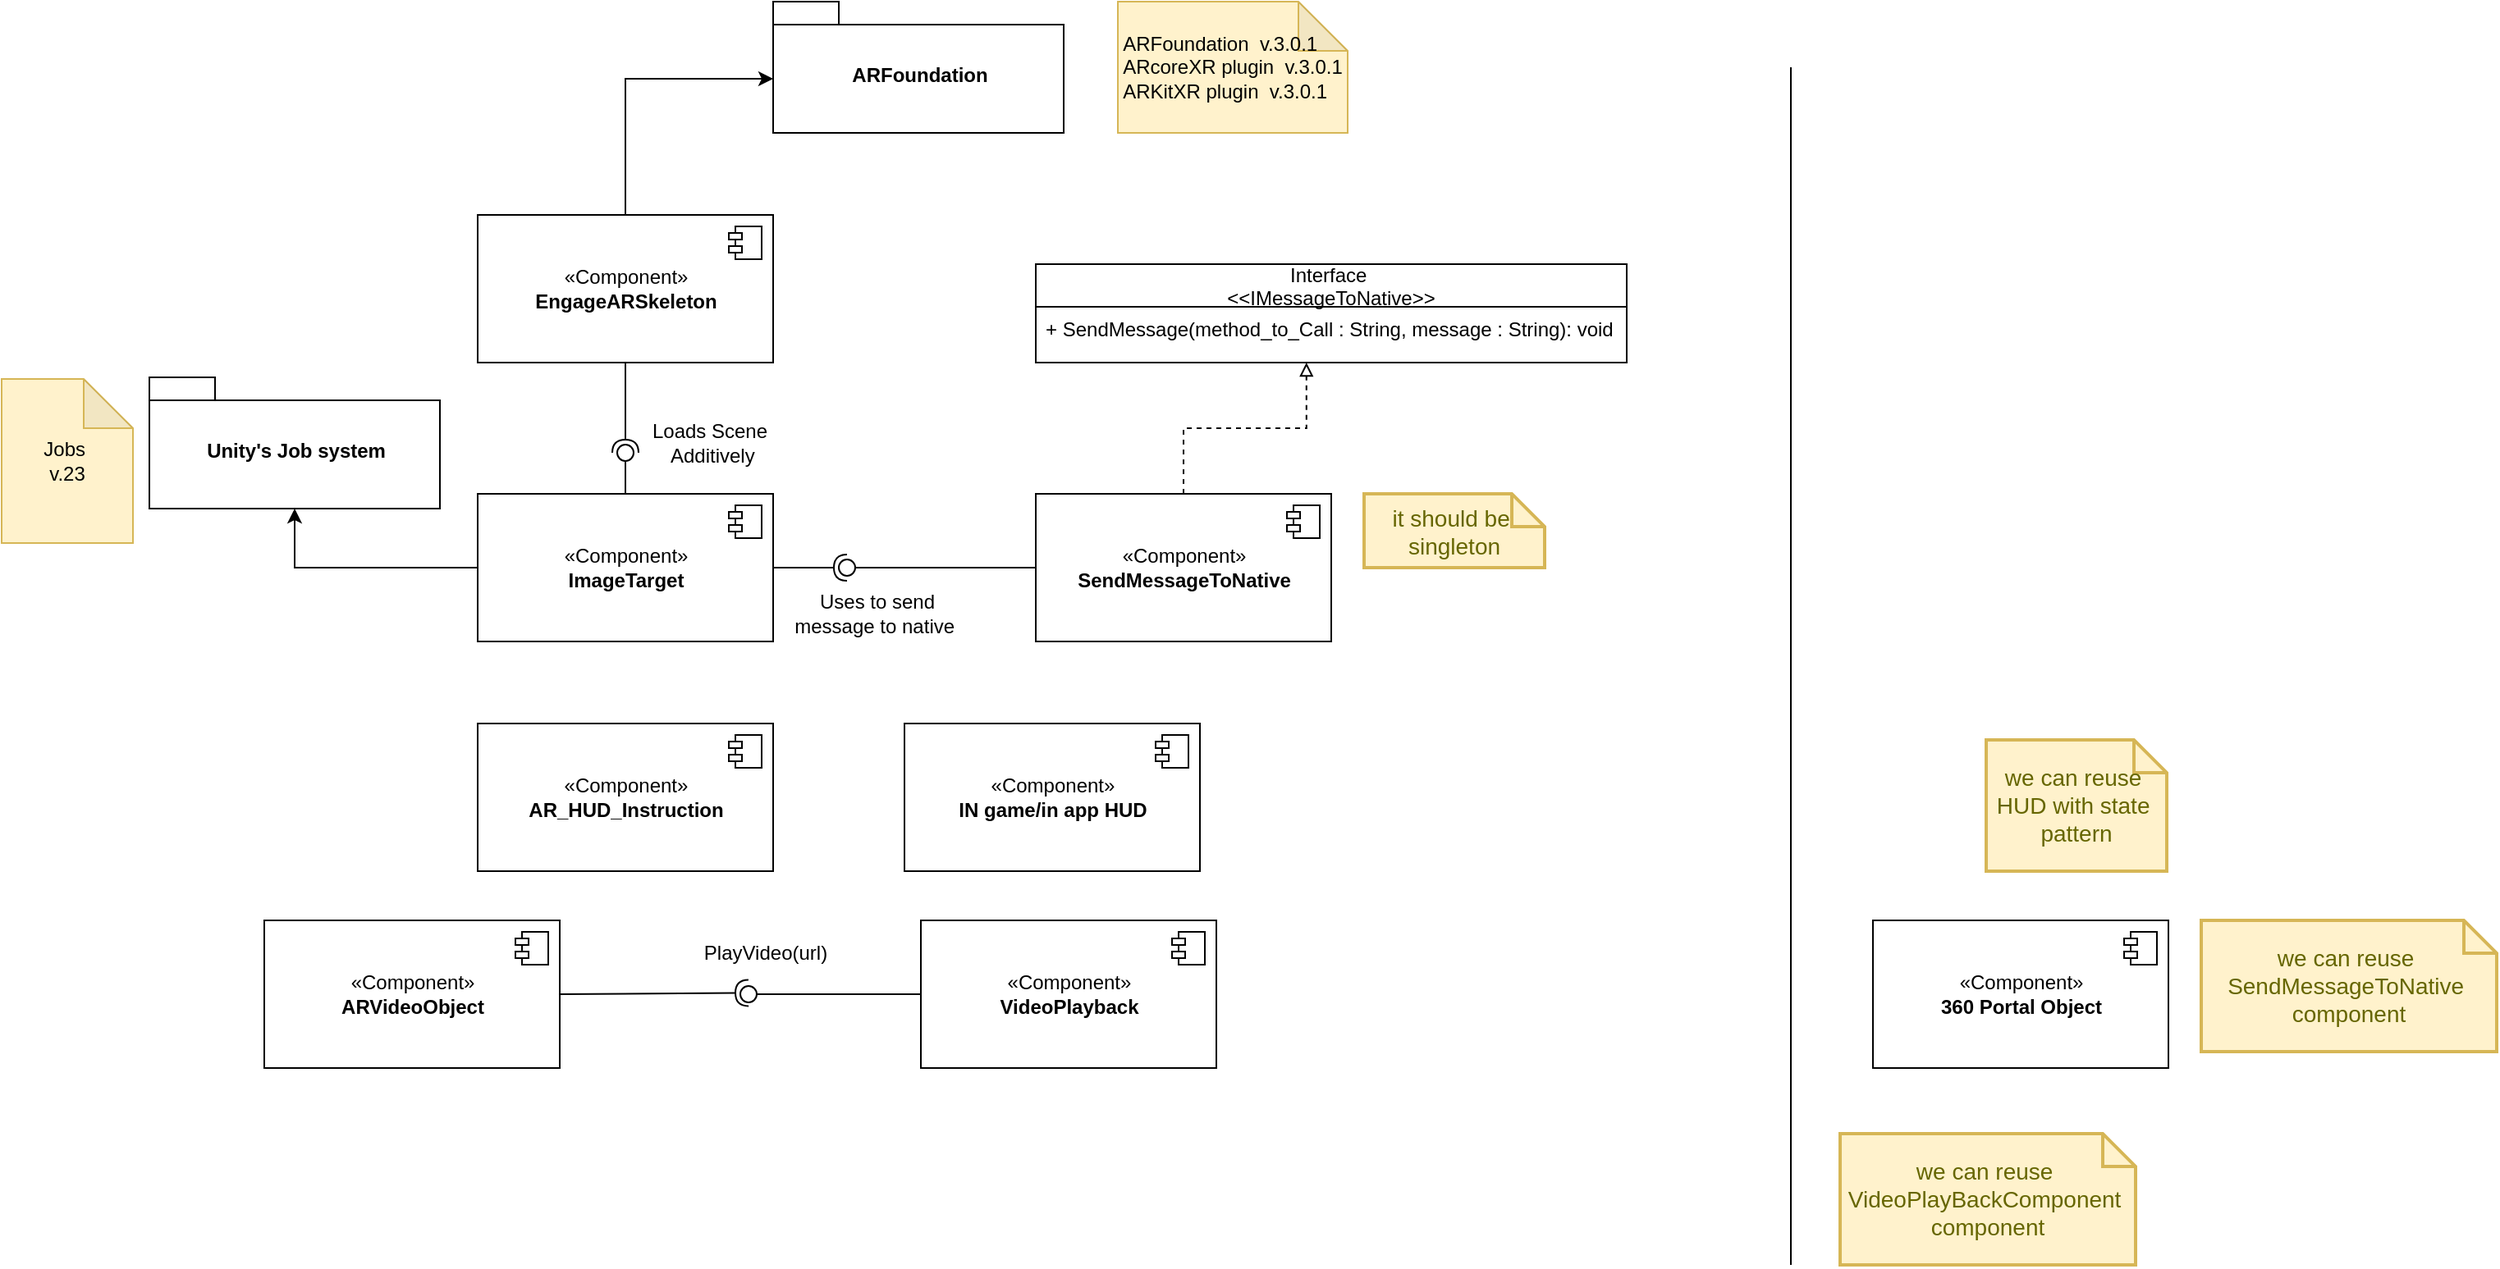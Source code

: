 <mxfile version="13.0.3" type="device"><diagram id="9nHCm0mjv0Kebl3GPDBE" name="Page-1"><mxGraphModel dx="2546" dy="600" grid="1" gridSize="10" guides="1" tooltips="1" connect="1" arrows="1" fold="1" page="1" pageScale="1" pageWidth="1600" pageHeight="900" math="0" shadow="0"><root><mxCell id="0"/><mxCell id="1" parent="0"/><mxCell id="l63UbmUZZWnvjIrW-Kne-6" style="edgeStyle=orthogonalEdgeStyle;rounded=0;orthogonalLoop=1;jettySize=auto;html=1;entryX=0;entryY=0;entryDx=0;entryDy=47;entryPerimeter=0;" parent="1" source="G2LVYJii5FA3YbMhxIvO-3" target="l63UbmUZZWnvjIrW-Kne-3" edge="1"><mxGeometry relative="1" as="geometry"/></mxCell><mxCell id="G2LVYJii5FA3YbMhxIvO-3" value="«Component»&lt;br&gt;&lt;b&gt;EngageARSkeleton&lt;/b&gt;" style="html=1;dropTarget=0;" parent="1" vertex="1"><mxGeometry x="140" y="150" width="180" height="90" as="geometry"/></mxCell><mxCell id="G2LVYJii5FA3YbMhxIvO-4" value="" style="shape=component;jettyWidth=8;jettyHeight=4;" parent="G2LVYJii5FA3YbMhxIvO-3" vertex="1"><mxGeometry x="1" width="20" height="20" relative="1" as="geometry"><mxPoint x="-27" y="7" as="offset"/></mxGeometry></mxCell><mxCell id="l63UbmUZZWnvjIrW-Kne-5" style="edgeStyle=orthogonalEdgeStyle;rounded=0;orthogonalLoop=1;jettySize=auto;html=1;entryX=0.5;entryY=1;entryDx=0;entryDy=0;entryPerimeter=0;" parent="1" source="G2LVYJii5FA3YbMhxIvO-9" target="l63UbmUZZWnvjIrW-Kne-4" edge="1"><mxGeometry relative="1" as="geometry"/></mxCell><mxCell id="G2LVYJii5FA3YbMhxIvO-9" value="«Component»&lt;br&gt;&lt;b&gt;ImageTarget&lt;/b&gt;" style="html=1;dropTarget=0;" parent="1" vertex="1"><mxGeometry x="140" y="320" width="180" height="90" as="geometry"/></mxCell><mxCell id="G2LVYJii5FA3YbMhxIvO-10" value="" style="shape=component;jettyWidth=8;jettyHeight=4;" parent="G2LVYJii5FA3YbMhxIvO-9" vertex="1"><mxGeometry x="1" width="20" height="20" relative="1" as="geometry"><mxPoint x="-27" y="7" as="offset"/></mxGeometry></mxCell><mxCell id="G2LVYJii5FA3YbMhxIvO-14" value="" style="rounded=0;orthogonalLoop=1;jettySize=auto;html=1;endArrow=none;endFill=0;exitX=0.5;exitY=0;exitDx=0;exitDy=0;" parent="1" source="G2LVYJii5FA3YbMhxIvO-9" target="G2LVYJii5FA3YbMhxIvO-16" edge="1"><mxGeometry relative="1" as="geometry"><mxPoint x="230" y="295" as="sourcePoint"/></mxGeometry></mxCell><mxCell id="G2LVYJii5FA3YbMhxIvO-15" value="" style="rounded=0;orthogonalLoop=1;jettySize=auto;html=1;endArrow=halfCircle;endFill=0;entryX=0.5;entryY=0.5;entryDx=0;entryDy=0;endSize=6;strokeWidth=1;exitX=0.5;exitY=1;exitDx=0;exitDy=0;" parent="1" target="G2LVYJii5FA3YbMhxIvO-16" edge="1"><mxGeometry relative="1" as="geometry"><mxPoint x="230" y="240" as="sourcePoint"/></mxGeometry></mxCell><mxCell id="G2LVYJii5FA3YbMhxIvO-16" value="" style="ellipse;whiteSpace=wrap;html=1;fontFamily=Helvetica;fontSize=12;fontColor=#000000;align=center;strokeColor=#000000;fillColor=#ffffff;points=[];aspect=fixed;resizable=0;" parent="1" vertex="1"><mxGeometry x="225" y="290" width="10" height="10" as="geometry"/></mxCell><mxCell id="G2LVYJii5FA3YbMhxIvO-17" value="Loads Scene&lt;br&gt;&amp;nbsp;Additively" style="text;html=1;align=center;verticalAlign=middle;resizable=0;points=[];autosize=1;" parent="1" vertex="1"><mxGeometry x="236" y="274" width="90" height="30" as="geometry"/></mxCell><mxCell id="G2LVYJii5FA3YbMhxIvO-30" style="edgeStyle=orthogonalEdgeStyle;rounded=0;orthogonalLoop=1;jettySize=auto;html=1;entryX=0.458;entryY=1;entryDx=0;entryDy=0;entryPerimeter=0;endArrow=block;endFill=0;dashed=1;" parent="1" source="G2LVYJii5FA3YbMhxIvO-18" target="G2LVYJii5FA3YbMhxIvO-27" edge="1"><mxGeometry relative="1" as="geometry"/></mxCell><mxCell id="G2LVYJii5FA3YbMhxIvO-18" value="«Component»&lt;br&gt;&lt;b&gt;SendMessageToNative&lt;/b&gt;" style="html=1;dropTarget=0;" parent="1" vertex="1"><mxGeometry x="480" y="320" width="180" height="90" as="geometry"/></mxCell><mxCell id="G2LVYJii5FA3YbMhxIvO-19" value="" style="shape=component;jettyWidth=8;jettyHeight=4;" parent="G2LVYJii5FA3YbMhxIvO-18" vertex="1"><mxGeometry x="1" width="20" height="20" relative="1" as="geometry"><mxPoint x="-27" y="7" as="offset"/></mxGeometry></mxCell><mxCell id="G2LVYJii5FA3YbMhxIvO-23" value="" style="rounded=0;orthogonalLoop=1;jettySize=auto;html=1;endArrow=none;endFill=0;exitX=0;exitY=0.5;exitDx=0;exitDy=0;" parent="1" source="G2LVYJii5FA3YbMhxIvO-18" target="G2LVYJii5FA3YbMhxIvO-25" edge="1"><mxGeometry relative="1" as="geometry"><mxPoint x="370" y="365" as="sourcePoint"/></mxGeometry></mxCell><mxCell id="G2LVYJii5FA3YbMhxIvO-24" value="" style="rounded=0;orthogonalLoop=1;jettySize=auto;html=1;endArrow=halfCircle;endFill=0;endSize=6;strokeWidth=1;exitX=1;exitY=0.5;exitDx=0;exitDy=0;" parent="1" source="G2LVYJii5FA3YbMhxIvO-9" edge="1"><mxGeometry relative="1" as="geometry"><mxPoint x="410" y="365" as="sourcePoint"/><mxPoint x="365" y="365" as="targetPoint"/></mxGeometry></mxCell><mxCell id="G2LVYJii5FA3YbMhxIvO-25" value="" style="ellipse;whiteSpace=wrap;html=1;fontFamily=Helvetica;fontSize=12;fontColor=#000000;align=center;strokeColor=#000000;fillColor=#ffffff;points=[];aspect=fixed;resizable=0;" parent="1" vertex="1"><mxGeometry x="360" y="360" width="10" height="10" as="geometry"/></mxCell><mxCell id="G2LVYJii5FA3YbMhxIvO-26" value="Interface &#10;&lt;&lt;IMessageToNative&gt;&gt;" style="swimlane;fontStyle=0;childLayout=stackLayout;horizontal=1;startSize=26;fillColor=none;horizontalStack=0;resizeParent=1;resizeParentMax=0;resizeLast=0;collapsible=1;marginBottom=0;" parent="1" vertex="1"><mxGeometry x="480" y="180" width="360" height="60" as="geometry"/></mxCell><mxCell id="G2LVYJii5FA3YbMhxIvO-27" value="+ SendMessage(method_to_Call : String, message : String): void" style="text;strokeColor=none;fillColor=none;align=left;verticalAlign=top;spacingLeft=4;spacingRight=4;overflow=hidden;rotatable=0;points=[[0,0.5],[1,0.5]];portConstraint=eastwest;" parent="G2LVYJii5FA3YbMhxIvO-26" vertex="1"><mxGeometry y="26" width="360" height="34" as="geometry"/></mxCell><mxCell id="G2LVYJii5FA3YbMhxIvO-31" value="Uses to send&lt;br&gt;message to native&amp;nbsp;" style="text;html=1;align=center;verticalAlign=middle;resizable=0;points=[];autosize=1;" parent="1" vertex="1"><mxGeometry x="323" y="378" width="120" height="30" as="geometry"/></mxCell><mxCell id="G2LVYJii5FA3YbMhxIvO-32" value="«Component»&lt;br&gt;&lt;b&gt;VideoPlayback&lt;/b&gt;" style="html=1;dropTarget=0;" parent="1" vertex="1"><mxGeometry x="410" y="580" width="180" height="90" as="geometry"/></mxCell><mxCell id="G2LVYJii5FA3YbMhxIvO-33" value="" style="shape=component;jettyWidth=8;jettyHeight=4;" parent="G2LVYJii5FA3YbMhxIvO-32" vertex="1"><mxGeometry x="1" width="20" height="20" relative="1" as="geometry"><mxPoint x="-27" y="7" as="offset"/></mxGeometry></mxCell><mxCell id="G2LVYJii5FA3YbMhxIvO-34" value="" style="rounded=0;orthogonalLoop=1;jettySize=auto;html=1;endArrow=none;endFill=0;exitX=0;exitY=0.5;exitDx=0;exitDy=0;" parent="1" source="G2LVYJii5FA3YbMhxIvO-32" target="G2LVYJii5FA3YbMhxIvO-36" edge="1"><mxGeometry relative="1" as="geometry"><mxPoint x="261" y="535" as="sourcePoint"/></mxGeometry></mxCell><mxCell id="G2LVYJii5FA3YbMhxIvO-35" value="" style="rounded=0;orthogonalLoop=1;jettySize=auto;html=1;endArrow=halfCircle;endFill=0;endSize=6;strokeWidth=1;exitX=1;exitY=0.5;exitDx=0;exitDy=0;entryX=0.5;entryY=0.419;entryDx=0;entryDy=0;entryPerimeter=0;" parent="1" source="z14xf7EjkXiJ-tMVy_BP-2" target="G2LVYJii5FA3YbMhxIvO-36" edge="1"><mxGeometry relative="1" as="geometry"><mxPoint x="301" y="535" as="sourcePoint"/><mxPoint x="281" y="520" as="targetPoint"/><Array as="points"/></mxGeometry></mxCell><mxCell id="G2LVYJii5FA3YbMhxIvO-36" value="" style="ellipse;whiteSpace=wrap;html=1;fontFamily=Helvetica;fontSize=12;fontColor=#000000;align=center;strokeColor=#000000;fillColor=#ffffff;points=[];aspect=fixed;resizable=0;" parent="1" vertex="1"><mxGeometry x="300" y="620" width="10" height="10" as="geometry"/></mxCell><mxCell id="G2LVYJii5FA3YbMhxIvO-44" value="PlayVideo(url)" style="text;html=1;align=center;verticalAlign=middle;resizable=0;points=[];autosize=1;" parent="1" vertex="1"><mxGeometry x="270" y="590" width="90" height="20" as="geometry"/></mxCell><mxCell id="z14xf7EjkXiJ-tMVy_BP-1" value="it should be&amp;nbsp;&lt;br&gt;singleton" style="shape=note;strokeWidth=2;fontSize=14;size=20;whiteSpace=wrap;html=1;fillColor=#fff2cc;strokeColor=#d6b656;fontColor=#666600;" parent="1" vertex="1"><mxGeometry x="680" y="320" width="110" height="45" as="geometry"/></mxCell><mxCell id="z14xf7EjkXiJ-tMVy_BP-2" value="«Component»&lt;br&gt;&lt;b&gt;ARVideoObject&lt;/b&gt;" style="html=1;dropTarget=0;" parent="1" vertex="1"><mxGeometry x="10" y="580" width="180" height="90" as="geometry"/></mxCell><mxCell id="z14xf7EjkXiJ-tMVy_BP-3" value="" style="shape=component;jettyWidth=8;jettyHeight=4;" parent="z14xf7EjkXiJ-tMVy_BP-2" vertex="1"><mxGeometry x="1" width="20" height="20" relative="1" as="geometry"><mxPoint x="-27" y="7" as="offset"/></mxGeometry></mxCell><mxCell id="z14xf7EjkXiJ-tMVy_BP-4" value="«Component»&lt;br&gt;&lt;b&gt;AR_HUD_Instruction&lt;/b&gt;" style="html=1;dropTarget=0;" parent="1" vertex="1"><mxGeometry x="140" y="460" width="180" height="90" as="geometry"/></mxCell><mxCell id="z14xf7EjkXiJ-tMVy_BP-5" value="" style="shape=component;jettyWidth=8;jettyHeight=4;" parent="z14xf7EjkXiJ-tMVy_BP-4" vertex="1"><mxGeometry x="1" width="20" height="20" relative="1" as="geometry"><mxPoint x="-27" y="7" as="offset"/></mxGeometry></mxCell><mxCell id="z14xf7EjkXiJ-tMVy_BP-9" value="" style="endArrow=none;html=1;" parent="1" edge="1"><mxGeometry width="50" height="50" relative="1" as="geometry"><mxPoint x="940" y="790" as="sourcePoint"/><mxPoint x="940" y="60" as="targetPoint"/></mxGeometry></mxCell><mxCell id="z14xf7EjkXiJ-tMVy_BP-10" value="«Component»&lt;br&gt;&lt;b&gt;360 Portal Object&lt;/b&gt;" style="html=1;dropTarget=0;" parent="1" vertex="1"><mxGeometry x="990" y="580" width="180" height="90" as="geometry"/></mxCell><mxCell id="z14xf7EjkXiJ-tMVy_BP-11" value="" style="shape=component;jettyWidth=8;jettyHeight=4;" parent="z14xf7EjkXiJ-tMVy_BP-10" vertex="1"><mxGeometry x="1" width="20" height="20" relative="1" as="geometry"><mxPoint x="-27" y="7" as="offset"/></mxGeometry></mxCell><mxCell id="z14xf7EjkXiJ-tMVy_BP-12" value="we can reuse&amp;nbsp;&lt;br&gt;HUD with state&amp;nbsp;&lt;br&gt;pattern" style="shape=note;strokeWidth=2;fontSize=14;size=20;whiteSpace=wrap;html=1;fillColor=#fff2cc;strokeColor=#d6b656;fontColor=#666600;" parent="1" vertex="1"><mxGeometry x="1059" y="470" width="110.0" height="80" as="geometry"/></mxCell><mxCell id="z14xf7EjkXiJ-tMVy_BP-13" value="we can reuse&amp;nbsp;&lt;br&gt;SendMessageToNative&amp;nbsp;&lt;br&gt;component" style="shape=note;strokeWidth=2;fontSize=14;size=20;whiteSpace=wrap;html=1;fillColor=#fff2cc;strokeColor=#d6b656;fontColor=#666600;" parent="1" vertex="1"><mxGeometry x="1190" y="580" width="180" height="80" as="geometry"/></mxCell><mxCell id="z14xf7EjkXiJ-tMVy_BP-14" value="we can reuse&amp;nbsp;&lt;br&gt;VideoPlayBackComponent&amp;nbsp;&lt;br&gt;component" style="shape=note;strokeWidth=2;fontSize=14;size=20;whiteSpace=wrap;html=1;fillColor=#fff2cc;strokeColor=#d6b656;fontColor=#666600;" parent="1" vertex="1"><mxGeometry x="970" y="710" width="180" height="80" as="geometry"/></mxCell><mxCell id="z14xf7EjkXiJ-tMVy_BP-15" value="«Component»&lt;br&gt;&lt;b&gt;IN game/in app HUD&lt;/b&gt;" style="html=1;dropTarget=0;" parent="1" vertex="1"><mxGeometry x="400" y="460" width="180" height="90" as="geometry"/></mxCell><mxCell id="z14xf7EjkXiJ-tMVy_BP-16" value="" style="shape=component;jettyWidth=8;jettyHeight=4;" parent="z14xf7EjkXiJ-tMVy_BP-15" vertex="1"><mxGeometry x="1" width="20" height="20" relative="1" as="geometry"><mxPoint x="-27" y="7" as="offset"/></mxGeometry></mxCell><mxCell id="l63UbmUZZWnvjIrW-Kne-3" value="ARFoundation" style="shape=folder;fontStyle=1;spacingTop=10;tabWidth=40;tabHeight=14;tabPosition=left;html=1;" parent="1" vertex="1"><mxGeometry x="320" y="20" width="177" height="80" as="geometry"/></mxCell><mxCell id="l63UbmUZZWnvjIrW-Kne-4" value="Unity's Job system" style="shape=folder;fontStyle=1;spacingTop=10;tabWidth=40;tabHeight=14;tabPosition=left;html=1;" parent="1" vertex="1"><mxGeometry x="-60" y="249" width="177" height="80" as="geometry"/></mxCell><mxCell id="l63UbmUZZWnvjIrW-Kne-7" value="&lt;div style=&quot;text-align: left&quot;&gt;&lt;span&gt;ARFoundation&amp;nbsp; v.3.0.1&lt;/span&gt;&lt;/div&gt;&lt;div style=&quot;text-align: left&quot;&gt;&lt;span&gt;ARcoreXR plugin&amp;nbsp; v.3.0.1&lt;/span&gt;&lt;/div&gt;&lt;div style=&quot;text-align: left&quot;&gt;&lt;span&gt;ARKitXR plugin&amp;nbsp; v.3.0.1&lt;/span&gt;&lt;/div&gt;" style="shape=note;whiteSpace=wrap;html=1;backgroundOutline=1;darkOpacity=0.05;fillColor=#fff2cc;strokeColor=#d6b656;" parent="1" vertex="1"><mxGeometry x="530" y="20" width="140" height="80" as="geometry"/></mxCell><mxCell id="l63UbmUZZWnvjIrW-Kne-8" value="Jobs&amp;nbsp;&lt;br&gt;v.23" style="shape=note;whiteSpace=wrap;html=1;backgroundOutline=1;darkOpacity=0.05;fillColor=#fff2cc;strokeColor=#d6b656;" parent="1" vertex="1"><mxGeometry x="-150" y="250" width="80" height="100" as="geometry"/></mxCell></root></mxGraphModel></diagram></mxfile>